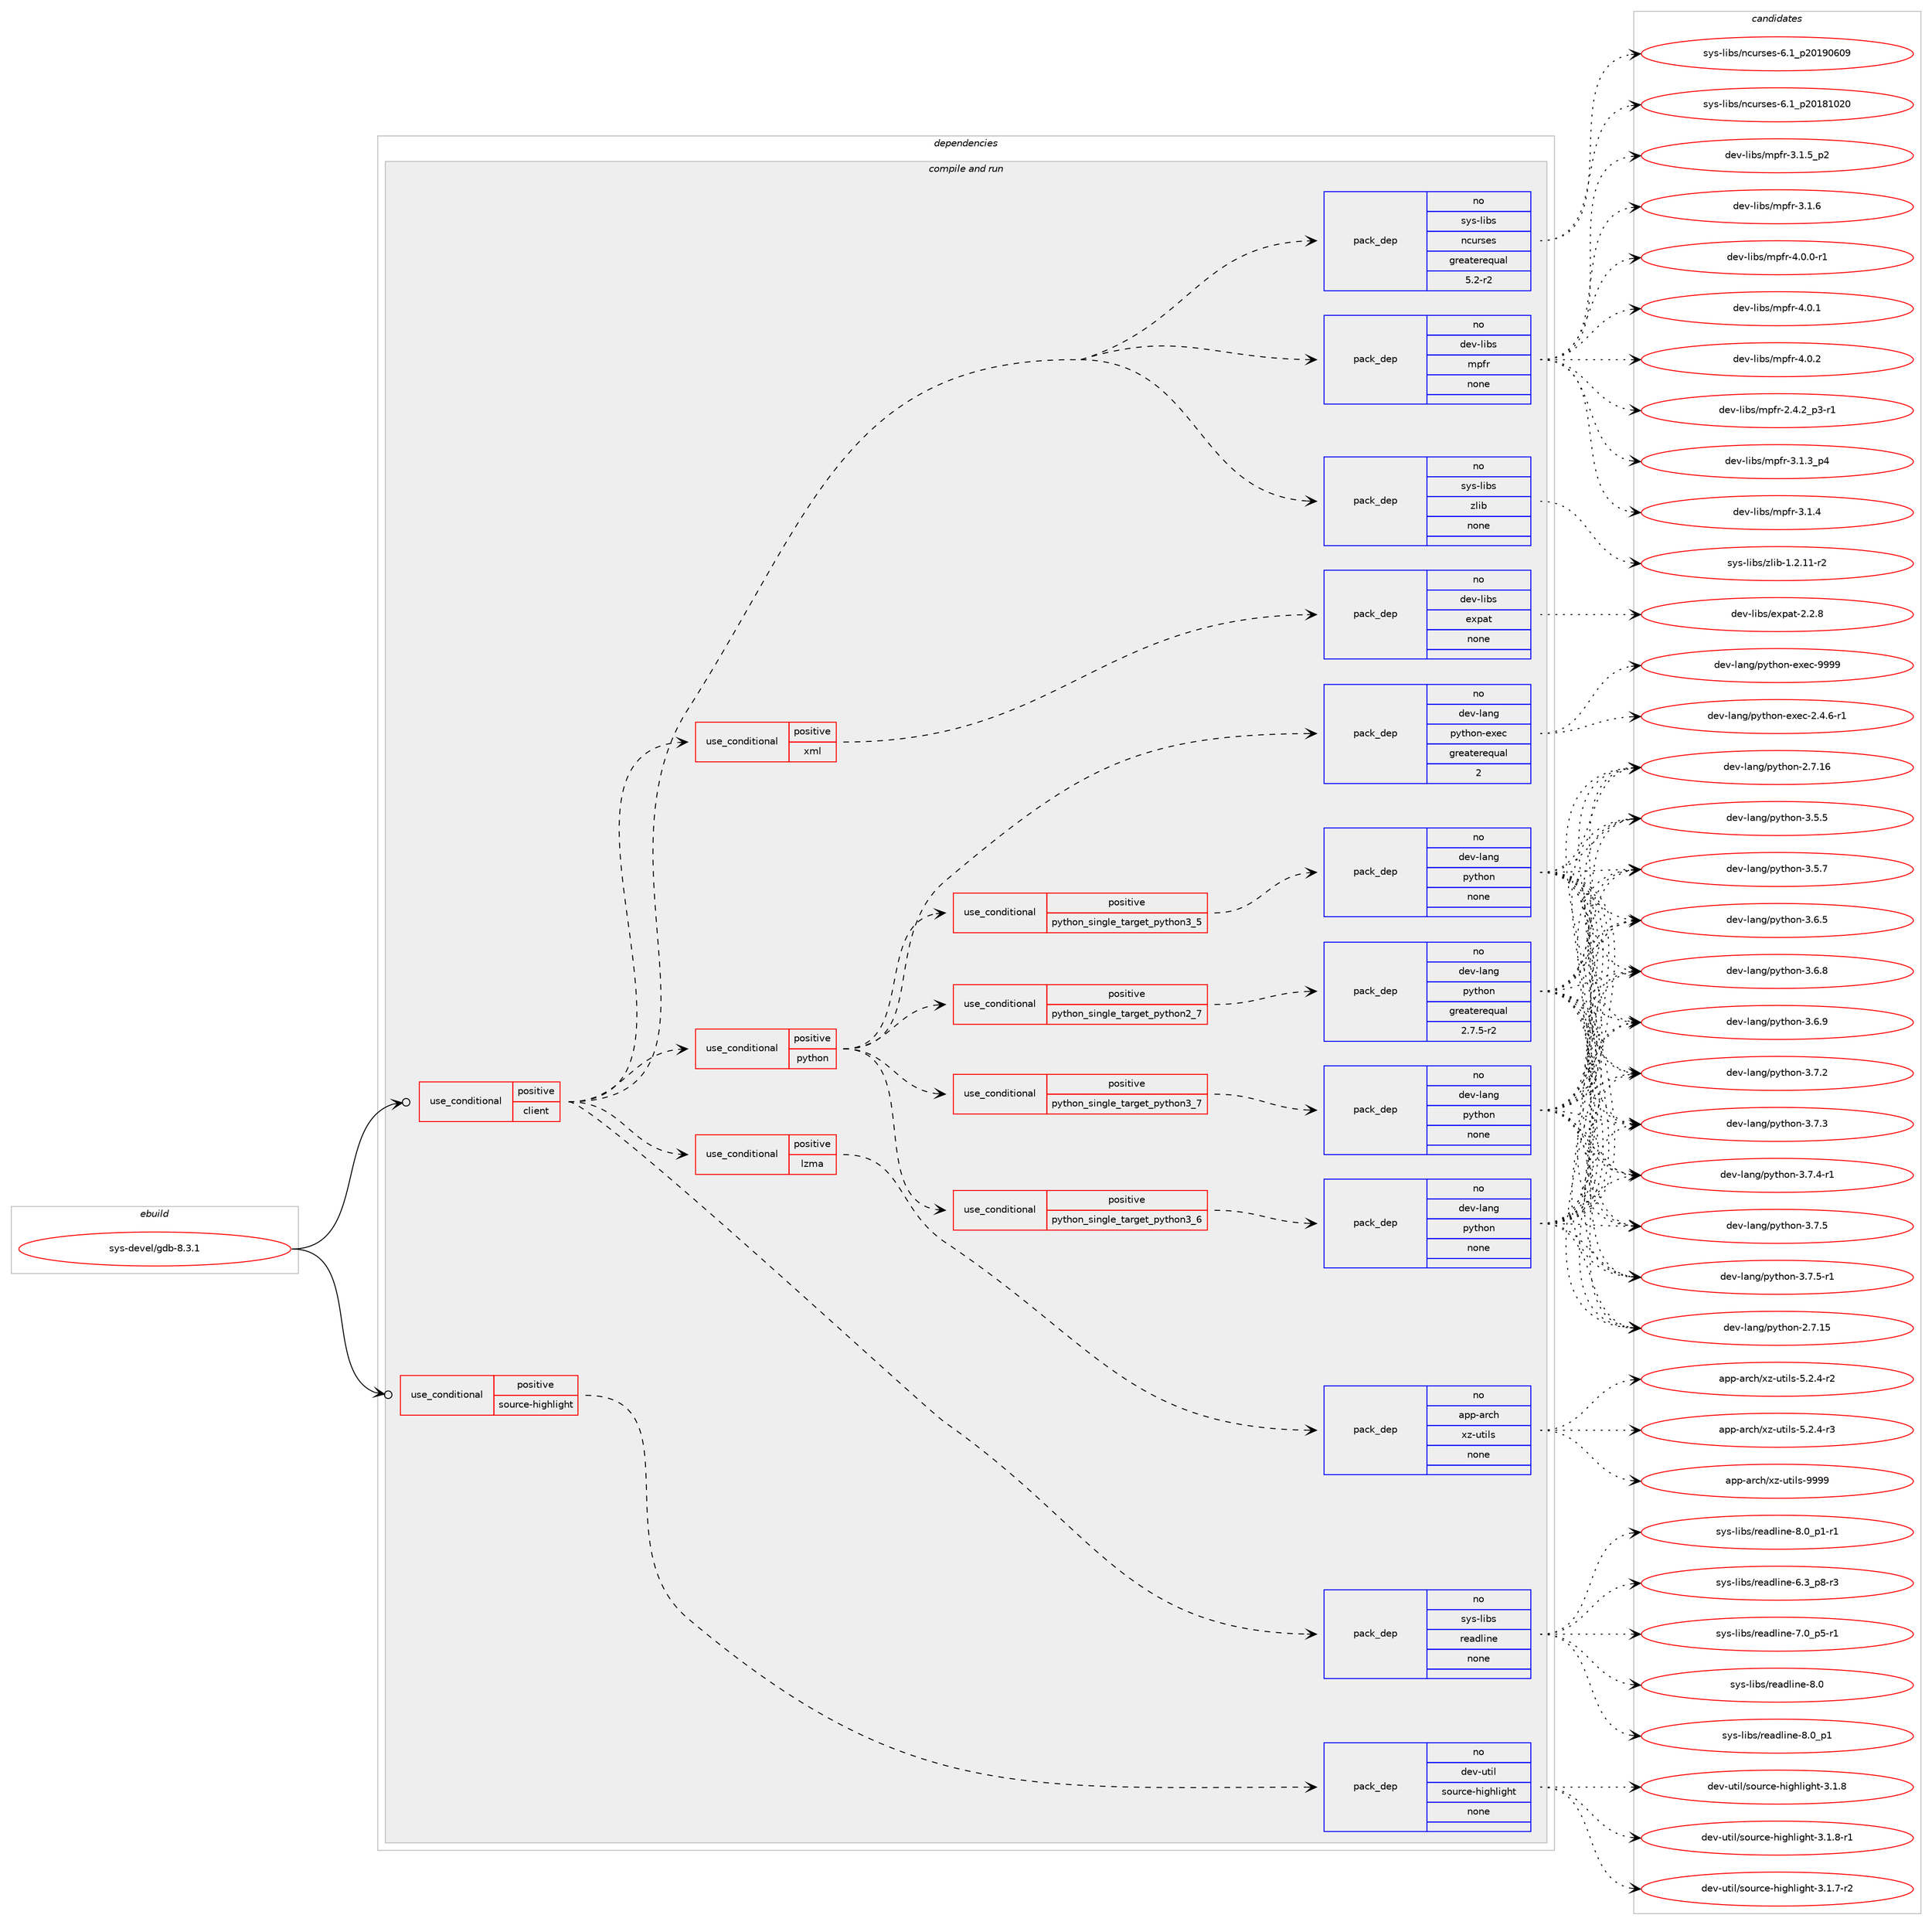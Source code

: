 digraph prolog {

# *************
# Graph options
# *************

newrank=true;
concentrate=true;
compound=true;
graph [rankdir=LR,fontname=Helvetica,fontsize=10,ranksep=1.5];#, ranksep=2.5, nodesep=0.2];
edge  [arrowhead=vee];
node  [fontname=Helvetica,fontsize=10];

# **********
# The ebuild
# **********

subgraph cluster_leftcol {
color=gray;
rank=same;
label=<<i>ebuild</i>>;
id [label="sys-devel/gdb-8.3.1", color=red, width=4, href="../sys-devel/gdb-8.3.1.svg"];
}

# ****************
# The dependencies
# ****************

subgraph cluster_midcol {
color=gray;
label=<<i>dependencies</i>>;
subgraph cluster_compile {
fillcolor="#eeeeee";
style=filled;
label=<<i>compile</i>>;
}
subgraph cluster_compileandrun {
fillcolor="#eeeeee";
style=filled;
label=<<i>compile and run</i>>;
subgraph cond213886 {
dependency889671 [label=<<TABLE BORDER="0" CELLBORDER="1" CELLSPACING="0" CELLPADDING="4"><TR><TD ROWSPAN="3" CELLPADDING="10">use_conditional</TD></TR><TR><TD>positive</TD></TR><TR><TD>client</TD></TR></TABLE>>, shape=none, color=red];
subgraph pack660223 {
dependency889672 [label=<<TABLE BORDER="0" CELLBORDER="1" CELLSPACING="0" CELLPADDING="4" WIDTH="220"><TR><TD ROWSPAN="6" CELLPADDING="30">pack_dep</TD></TR><TR><TD WIDTH="110">no</TD></TR><TR><TD>dev-libs</TD></TR><TR><TD>mpfr</TD></TR><TR><TD>none</TD></TR><TR><TD></TD></TR></TABLE>>, shape=none, color=blue];
}
dependency889671:e -> dependency889672:w [weight=20,style="dashed",arrowhead="vee"];
subgraph pack660224 {
dependency889673 [label=<<TABLE BORDER="0" CELLBORDER="1" CELLSPACING="0" CELLPADDING="4" WIDTH="220"><TR><TD ROWSPAN="6" CELLPADDING="30">pack_dep</TD></TR><TR><TD WIDTH="110">no</TD></TR><TR><TD>sys-libs</TD></TR><TR><TD>ncurses</TD></TR><TR><TD>greaterequal</TD></TR><TR><TD>5.2-r2</TD></TR></TABLE>>, shape=none, color=blue];
}
dependency889671:e -> dependency889673:w [weight=20,style="dashed",arrowhead="vee"];
subgraph pack660225 {
dependency889674 [label=<<TABLE BORDER="0" CELLBORDER="1" CELLSPACING="0" CELLPADDING="4" WIDTH="220"><TR><TD ROWSPAN="6" CELLPADDING="30">pack_dep</TD></TR><TR><TD WIDTH="110">no</TD></TR><TR><TD>sys-libs</TD></TR><TR><TD>readline</TD></TR><TR><TD>none</TD></TR><TR><TD></TD></TR></TABLE>>, shape=none, color=blue];
}
dependency889671:e -> dependency889674:w [weight=20,style="dashed",arrowhead="vee"];
subgraph cond213887 {
dependency889675 [label=<<TABLE BORDER="0" CELLBORDER="1" CELLSPACING="0" CELLPADDING="4"><TR><TD ROWSPAN="3" CELLPADDING="10">use_conditional</TD></TR><TR><TD>positive</TD></TR><TR><TD>lzma</TD></TR></TABLE>>, shape=none, color=red];
subgraph pack660226 {
dependency889676 [label=<<TABLE BORDER="0" CELLBORDER="1" CELLSPACING="0" CELLPADDING="4" WIDTH="220"><TR><TD ROWSPAN="6" CELLPADDING="30">pack_dep</TD></TR><TR><TD WIDTH="110">no</TD></TR><TR><TD>app-arch</TD></TR><TR><TD>xz-utils</TD></TR><TR><TD>none</TD></TR><TR><TD></TD></TR></TABLE>>, shape=none, color=blue];
}
dependency889675:e -> dependency889676:w [weight=20,style="dashed",arrowhead="vee"];
}
dependency889671:e -> dependency889675:w [weight=20,style="dashed",arrowhead="vee"];
subgraph cond213888 {
dependency889677 [label=<<TABLE BORDER="0" CELLBORDER="1" CELLSPACING="0" CELLPADDING="4"><TR><TD ROWSPAN="3" CELLPADDING="10">use_conditional</TD></TR><TR><TD>positive</TD></TR><TR><TD>python</TD></TR></TABLE>>, shape=none, color=red];
subgraph cond213889 {
dependency889678 [label=<<TABLE BORDER="0" CELLBORDER="1" CELLSPACING="0" CELLPADDING="4"><TR><TD ROWSPAN="3" CELLPADDING="10">use_conditional</TD></TR><TR><TD>positive</TD></TR><TR><TD>python_single_target_python2_7</TD></TR></TABLE>>, shape=none, color=red];
subgraph pack660227 {
dependency889679 [label=<<TABLE BORDER="0" CELLBORDER="1" CELLSPACING="0" CELLPADDING="4" WIDTH="220"><TR><TD ROWSPAN="6" CELLPADDING="30">pack_dep</TD></TR><TR><TD WIDTH="110">no</TD></TR><TR><TD>dev-lang</TD></TR><TR><TD>python</TD></TR><TR><TD>greaterequal</TD></TR><TR><TD>2.7.5-r2</TD></TR></TABLE>>, shape=none, color=blue];
}
dependency889678:e -> dependency889679:w [weight=20,style="dashed",arrowhead="vee"];
}
dependency889677:e -> dependency889678:w [weight=20,style="dashed",arrowhead="vee"];
subgraph cond213890 {
dependency889680 [label=<<TABLE BORDER="0" CELLBORDER="1" CELLSPACING="0" CELLPADDING="4"><TR><TD ROWSPAN="3" CELLPADDING="10">use_conditional</TD></TR><TR><TD>positive</TD></TR><TR><TD>python_single_target_python3_5</TD></TR></TABLE>>, shape=none, color=red];
subgraph pack660228 {
dependency889681 [label=<<TABLE BORDER="0" CELLBORDER="1" CELLSPACING="0" CELLPADDING="4" WIDTH="220"><TR><TD ROWSPAN="6" CELLPADDING="30">pack_dep</TD></TR><TR><TD WIDTH="110">no</TD></TR><TR><TD>dev-lang</TD></TR><TR><TD>python</TD></TR><TR><TD>none</TD></TR><TR><TD></TD></TR></TABLE>>, shape=none, color=blue];
}
dependency889680:e -> dependency889681:w [weight=20,style="dashed",arrowhead="vee"];
}
dependency889677:e -> dependency889680:w [weight=20,style="dashed",arrowhead="vee"];
subgraph cond213891 {
dependency889682 [label=<<TABLE BORDER="0" CELLBORDER="1" CELLSPACING="0" CELLPADDING="4"><TR><TD ROWSPAN="3" CELLPADDING="10">use_conditional</TD></TR><TR><TD>positive</TD></TR><TR><TD>python_single_target_python3_6</TD></TR></TABLE>>, shape=none, color=red];
subgraph pack660229 {
dependency889683 [label=<<TABLE BORDER="0" CELLBORDER="1" CELLSPACING="0" CELLPADDING="4" WIDTH="220"><TR><TD ROWSPAN="6" CELLPADDING="30">pack_dep</TD></TR><TR><TD WIDTH="110">no</TD></TR><TR><TD>dev-lang</TD></TR><TR><TD>python</TD></TR><TR><TD>none</TD></TR><TR><TD></TD></TR></TABLE>>, shape=none, color=blue];
}
dependency889682:e -> dependency889683:w [weight=20,style="dashed",arrowhead="vee"];
}
dependency889677:e -> dependency889682:w [weight=20,style="dashed",arrowhead="vee"];
subgraph cond213892 {
dependency889684 [label=<<TABLE BORDER="0" CELLBORDER="1" CELLSPACING="0" CELLPADDING="4"><TR><TD ROWSPAN="3" CELLPADDING="10">use_conditional</TD></TR><TR><TD>positive</TD></TR><TR><TD>python_single_target_python3_7</TD></TR></TABLE>>, shape=none, color=red];
subgraph pack660230 {
dependency889685 [label=<<TABLE BORDER="0" CELLBORDER="1" CELLSPACING="0" CELLPADDING="4" WIDTH="220"><TR><TD ROWSPAN="6" CELLPADDING="30">pack_dep</TD></TR><TR><TD WIDTH="110">no</TD></TR><TR><TD>dev-lang</TD></TR><TR><TD>python</TD></TR><TR><TD>none</TD></TR><TR><TD></TD></TR></TABLE>>, shape=none, color=blue];
}
dependency889684:e -> dependency889685:w [weight=20,style="dashed",arrowhead="vee"];
}
dependency889677:e -> dependency889684:w [weight=20,style="dashed",arrowhead="vee"];
subgraph pack660231 {
dependency889686 [label=<<TABLE BORDER="0" CELLBORDER="1" CELLSPACING="0" CELLPADDING="4" WIDTH="220"><TR><TD ROWSPAN="6" CELLPADDING="30">pack_dep</TD></TR><TR><TD WIDTH="110">no</TD></TR><TR><TD>dev-lang</TD></TR><TR><TD>python-exec</TD></TR><TR><TD>greaterequal</TD></TR><TR><TD>2</TD></TR></TABLE>>, shape=none, color=blue];
}
dependency889677:e -> dependency889686:w [weight=20,style="dashed",arrowhead="vee"];
}
dependency889671:e -> dependency889677:w [weight=20,style="dashed",arrowhead="vee"];
subgraph cond213893 {
dependency889687 [label=<<TABLE BORDER="0" CELLBORDER="1" CELLSPACING="0" CELLPADDING="4"><TR><TD ROWSPAN="3" CELLPADDING="10">use_conditional</TD></TR><TR><TD>positive</TD></TR><TR><TD>xml</TD></TR></TABLE>>, shape=none, color=red];
subgraph pack660232 {
dependency889688 [label=<<TABLE BORDER="0" CELLBORDER="1" CELLSPACING="0" CELLPADDING="4" WIDTH="220"><TR><TD ROWSPAN="6" CELLPADDING="30">pack_dep</TD></TR><TR><TD WIDTH="110">no</TD></TR><TR><TD>dev-libs</TD></TR><TR><TD>expat</TD></TR><TR><TD>none</TD></TR><TR><TD></TD></TR></TABLE>>, shape=none, color=blue];
}
dependency889687:e -> dependency889688:w [weight=20,style="dashed",arrowhead="vee"];
}
dependency889671:e -> dependency889687:w [weight=20,style="dashed",arrowhead="vee"];
subgraph pack660233 {
dependency889689 [label=<<TABLE BORDER="0" CELLBORDER="1" CELLSPACING="0" CELLPADDING="4" WIDTH="220"><TR><TD ROWSPAN="6" CELLPADDING="30">pack_dep</TD></TR><TR><TD WIDTH="110">no</TD></TR><TR><TD>sys-libs</TD></TR><TR><TD>zlib</TD></TR><TR><TD>none</TD></TR><TR><TD></TD></TR></TABLE>>, shape=none, color=blue];
}
dependency889671:e -> dependency889689:w [weight=20,style="dashed",arrowhead="vee"];
}
id:e -> dependency889671:w [weight=20,style="solid",arrowhead="odotvee"];
subgraph cond213894 {
dependency889690 [label=<<TABLE BORDER="0" CELLBORDER="1" CELLSPACING="0" CELLPADDING="4"><TR><TD ROWSPAN="3" CELLPADDING="10">use_conditional</TD></TR><TR><TD>positive</TD></TR><TR><TD>source-highlight</TD></TR></TABLE>>, shape=none, color=red];
subgraph pack660234 {
dependency889691 [label=<<TABLE BORDER="0" CELLBORDER="1" CELLSPACING="0" CELLPADDING="4" WIDTH="220"><TR><TD ROWSPAN="6" CELLPADDING="30">pack_dep</TD></TR><TR><TD WIDTH="110">no</TD></TR><TR><TD>dev-util</TD></TR><TR><TD>source-highlight</TD></TR><TR><TD>none</TD></TR><TR><TD></TD></TR></TABLE>>, shape=none, color=blue];
}
dependency889690:e -> dependency889691:w [weight=20,style="dashed",arrowhead="vee"];
}
id:e -> dependency889690:w [weight=20,style="solid",arrowhead="odotvee"];
}
subgraph cluster_run {
fillcolor="#eeeeee";
style=filled;
label=<<i>run</i>>;
}
}

# **************
# The candidates
# **************

subgraph cluster_choices {
rank=same;
color=gray;
label=<<i>candidates</i>>;

subgraph choice660223 {
color=black;
nodesep=1;
choice10010111845108105981154710911210211445504652465095112514511449 [label="dev-libs/mpfr-2.4.2_p3-r1", color=red, width=4,href="../dev-libs/mpfr-2.4.2_p3-r1.svg"];
choice1001011184510810598115471091121021144551464946519511252 [label="dev-libs/mpfr-3.1.3_p4", color=red, width=4,href="../dev-libs/mpfr-3.1.3_p4.svg"];
choice100101118451081059811547109112102114455146494652 [label="dev-libs/mpfr-3.1.4", color=red, width=4,href="../dev-libs/mpfr-3.1.4.svg"];
choice1001011184510810598115471091121021144551464946539511250 [label="dev-libs/mpfr-3.1.5_p2", color=red, width=4,href="../dev-libs/mpfr-3.1.5_p2.svg"];
choice100101118451081059811547109112102114455146494654 [label="dev-libs/mpfr-3.1.6", color=red, width=4,href="../dev-libs/mpfr-3.1.6.svg"];
choice1001011184510810598115471091121021144552464846484511449 [label="dev-libs/mpfr-4.0.0-r1", color=red, width=4,href="../dev-libs/mpfr-4.0.0-r1.svg"];
choice100101118451081059811547109112102114455246484649 [label="dev-libs/mpfr-4.0.1", color=red, width=4,href="../dev-libs/mpfr-4.0.1.svg"];
choice100101118451081059811547109112102114455246484650 [label="dev-libs/mpfr-4.0.2", color=red, width=4,href="../dev-libs/mpfr-4.0.2.svg"];
dependency889672:e -> choice10010111845108105981154710911210211445504652465095112514511449:w [style=dotted,weight="100"];
dependency889672:e -> choice1001011184510810598115471091121021144551464946519511252:w [style=dotted,weight="100"];
dependency889672:e -> choice100101118451081059811547109112102114455146494652:w [style=dotted,weight="100"];
dependency889672:e -> choice1001011184510810598115471091121021144551464946539511250:w [style=dotted,weight="100"];
dependency889672:e -> choice100101118451081059811547109112102114455146494654:w [style=dotted,weight="100"];
dependency889672:e -> choice1001011184510810598115471091121021144552464846484511449:w [style=dotted,weight="100"];
dependency889672:e -> choice100101118451081059811547109112102114455246484649:w [style=dotted,weight="100"];
dependency889672:e -> choice100101118451081059811547109112102114455246484650:w [style=dotted,weight="100"];
}
subgraph choice660224 {
color=black;
nodesep=1;
choice1151211154510810598115471109911711411510111545544649951125048495649485048 [label="sys-libs/ncurses-6.1_p20181020", color=red, width=4,href="../sys-libs/ncurses-6.1_p20181020.svg"];
choice1151211154510810598115471109911711411510111545544649951125048495748544857 [label="sys-libs/ncurses-6.1_p20190609", color=red, width=4,href="../sys-libs/ncurses-6.1_p20190609.svg"];
dependency889673:e -> choice1151211154510810598115471109911711411510111545544649951125048495649485048:w [style=dotted,weight="100"];
dependency889673:e -> choice1151211154510810598115471109911711411510111545544649951125048495748544857:w [style=dotted,weight="100"];
}
subgraph choice660225 {
color=black;
nodesep=1;
choice115121115451081059811547114101971001081051101014554465195112564511451 [label="sys-libs/readline-6.3_p8-r3", color=red, width=4,href="../sys-libs/readline-6.3_p8-r3.svg"];
choice115121115451081059811547114101971001081051101014555464895112534511449 [label="sys-libs/readline-7.0_p5-r1", color=red, width=4,href="../sys-libs/readline-7.0_p5-r1.svg"];
choice1151211154510810598115471141019710010810511010145564648 [label="sys-libs/readline-8.0", color=red, width=4,href="../sys-libs/readline-8.0.svg"];
choice11512111545108105981154711410197100108105110101455646489511249 [label="sys-libs/readline-8.0_p1", color=red, width=4,href="../sys-libs/readline-8.0_p1.svg"];
choice115121115451081059811547114101971001081051101014556464895112494511449 [label="sys-libs/readline-8.0_p1-r1", color=red, width=4,href="../sys-libs/readline-8.0_p1-r1.svg"];
dependency889674:e -> choice115121115451081059811547114101971001081051101014554465195112564511451:w [style=dotted,weight="100"];
dependency889674:e -> choice115121115451081059811547114101971001081051101014555464895112534511449:w [style=dotted,weight="100"];
dependency889674:e -> choice1151211154510810598115471141019710010810511010145564648:w [style=dotted,weight="100"];
dependency889674:e -> choice11512111545108105981154711410197100108105110101455646489511249:w [style=dotted,weight="100"];
dependency889674:e -> choice115121115451081059811547114101971001081051101014556464895112494511449:w [style=dotted,weight="100"];
}
subgraph choice660226 {
color=black;
nodesep=1;
choice9711211245971149910447120122451171161051081154553465046524511450 [label="app-arch/xz-utils-5.2.4-r2", color=red, width=4,href="../app-arch/xz-utils-5.2.4-r2.svg"];
choice9711211245971149910447120122451171161051081154553465046524511451 [label="app-arch/xz-utils-5.2.4-r3", color=red, width=4,href="../app-arch/xz-utils-5.2.4-r3.svg"];
choice9711211245971149910447120122451171161051081154557575757 [label="app-arch/xz-utils-9999", color=red, width=4,href="../app-arch/xz-utils-9999.svg"];
dependency889676:e -> choice9711211245971149910447120122451171161051081154553465046524511450:w [style=dotted,weight="100"];
dependency889676:e -> choice9711211245971149910447120122451171161051081154553465046524511451:w [style=dotted,weight="100"];
dependency889676:e -> choice9711211245971149910447120122451171161051081154557575757:w [style=dotted,weight="100"];
}
subgraph choice660227 {
color=black;
nodesep=1;
choice10010111845108971101034711212111610411111045504655464953 [label="dev-lang/python-2.7.15", color=red, width=4,href="../dev-lang/python-2.7.15.svg"];
choice10010111845108971101034711212111610411111045504655464954 [label="dev-lang/python-2.7.16", color=red, width=4,href="../dev-lang/python-2.7.16.svg"];
choice100101118451089711010347112121116104111110455146534653 [label="dev-lang/python-3.5.5", color=red, width=4,href="../dev-lang/python-3.5.5.svg"];
choice100101118451089711010347112121116104111110455146534655 [label="dev-lang/python-3.5.7", color=red, width=4,href="../dev-lang/python-3.5.7.svg"];
choice100101118451089711010347112121116104111110455146544653 [label="dev-lang/python-3.6.5", color=red, width=4,href="../dev-lang/python-3.6.5.svg"];
choice100101118451089711010347112121116104111110455146544656 [label="dev-lang/python-3.6.8", color=red, width=4,href="../dev-lang/python-3.6.8.svg"];
choice100101118451089711010347112121116104111110455146544657 [label="dev-lang/python-3.6.9", color=red, width=4,href="../dev-lang/python-3.6.9.svg"];
choice100101118451089711010347112121116104111110455146554650 [label="dev-lang/python-3.7.2", color=red, width=4,href="../dev-lang/python-3.7.2.svg"];
choice100101118451089711010347112121116104111110455146554651 [label="dev-lang/python-3.7.3", color=red, width=4,href="../dev-lang/python-3.7.3.svg"];
choice1001011184510897110103471121211161041111104551465546524511449 [label="dev-lang/python-3.7.4-r1", color=red, width=4,href="../dev-lang/python-3.7.4-r1.svg"];
choice100101118451089711010347112121116104111110455146554653 [label="dev-lang/python-3.7.5", color=red, width=4,href="../dev-lang/python-3.7.5.svg"];
choice1001011184510897110103471121211161041111104551465546534511449 [label="dev-lang/python-3.7.5-r1", color=red, width=4,href="../dev-lang/python-3.7.5-r1.svg"];
dependency889679:e -> choice10010111845108971101034711212111610411111045504655464953:w [style=dotted,weight="100"];
dependency889679:e -> choice10010111845108971101034711212111610411111045504655464954:w [style=dotted,weight="100"];
dependency889679:e -> choice100101118451089711010347112121116104111110455146534653:w [style=dotted,weight="100"];
dependency889679:e -> choice100101118451089711010347112121116104111110455146534655:w [style=dotted,weight="100"];
dependency889679:e -> choice100101118451089711010347112121116104111110455146544653:w [style=dotted,weight="100"];
dependency889679:e -> choice100101118451089711010347112121116104111110455146544656:w [style=dotted,weight="100"];
dependency889679:e -> choice100101118451089711010347112121116104111110455146544657:w [style=dotted,weight="100"];
dependency889679:e -> choice100101118451089711010347112121116104111110455146554650:w [style=dotted,weight="100"];
dependency889679:e -> choice100101118451089711010347112121116104111110455146554651:w [style=dotted,weight="100"];
dependency889679:e -> choice1001011184510897110103471121211161041111104551465546524511449:w [style=dotted,weight="100"];
dependency889679:e -> choice100101118451089711010347112121116104111110455146554653:w [style=dotted,weight="100"];
dependency889679:e -> choice1001011184510897110103471121211161041111104551465546534511449:w [style=dotted,weight="100"];
}
subgraph choice660228 {
color=black;
nodesep=1;
choice10010111845108971101034711212111610411111045504655464953 [label="dev-lang/python-2.7.15", color=red, width=4,href="../dev-lang/python-2.7.15.svg"];
choice10010111845108971101034711212111610411111045504655464954 [label="dev-lang/python-2.7.16", color=red, width=4,href="../dev-lang/python-2.7.16.svg"];
choice100101118451089711010347112121116104111110455146534653 [label="dev-lang/python-3.5.5", color=red, width=4,href="../dev-lang/python-3.5.5.svg"];
choice100101118451089711010347112121116104111110455146534655 [label="dev-lang/python-3.5.7", color=red, width=4,href="../dev-lang/python-3.5.7.svg"];
choice100101118451089711010347112121116104111110455146544653 [label="dev-lang/python-3.6.5", color=red, width=4,href="../dev-lang/python-3.6.5.svg"];
choice100101118451089711010347112121116104111110455146544656 [label="dev-lang/python-3.6.8", color=red, width=4,href="../dev-lang/python-3.6.8.svg"];
choice100101118451089711010347112121116104111110455146544657 [label="dev-lang/python-3.6.9", color=red, width=4,href="../dev-lang/python-3.6.9.svg"];
choice100101118451089711010347112121116104111110455146554650 [label="dev-lang/python-3.7.2", color=red, width=4,href="../dev-lang/python-3.7.2.svg"];
choice100101118451089711010347112121116104111110455146554651 [label="dev-lang/python-3.7.3", color=red, width=4,href="../dev-lang/python-3.7.3.svg"];
choice1001011184510897110103471121211161041111104551465546524511449 [label="dev-lang/python-3.7.4-r1", color=red, width=4,href="../dev-lang/python-3.7.4-r1.svg"];
choice100101118451089711010347112121116104111110455146554653 [label="dev-lang/python-3.7.5", color=red, width=4,href="../dev-lang/python-3.7.5.svg"];
choice1001011184510897110103471121211161041111104551465546534511449 [label="dev-lang/python-3.7.5-r1", color=red, width=4,href="../dev-lang/python-3.7.5-r1.svg"];
dependency889681:e -> choice10010111845108971101034711212111610411111045504655464953:w [style=dotted,weight="100"];
dependency889681:e -> choice10010111845108971101034711212111610411111045504655464954:w [style=dotted,weight="100"];
dependency889681:e -> choice100101118451089711010347112121116104111110455146534653:w [style=dotted,weight="100"];
dependency889681:e -> choice100101118451089711010347112121116104111110455146534655:w [style=dotted,weight="100"];
dependency889681:e -> choice100101118451089711010347112121116104111110455146544653:w [style=dotted,weight="100"];
dependency889681:e -> choice100101118451089711010347112121116104111110455146544656:w [style=dotted,weight="100"];
dependency889681:e -> choice100101118451089711010347112121116104111110455146544657:w [style=dotted,weight="100"];
dependency889681:e -> choice100101118451089711010347112121116104111110455146554650:w [style=dotted,weight="100"];
dependency889681:e -> choice100101118451089711010347112121116104111110455146554651:w [style=dotted,weight="100"];
dependency889681:e -> choice1001011184510897110103471121211161041111104551465546524511449:w [style=dotted,weight="100"];
dependency889681:e -> choice100101118451089711010347112121116104111110455146554653:w [style=dotted,weight="100"];
dependency889681:e -> choice1001011184510897110103471121211161041111104551465546534511449:w [style=dotted,weight="100"];
}
subgraph choice660229 {
color=black;
nodesep=1;
choice10010111845108971101034711212111610411111045504655464953 [label="dev-lang/python-2.7.15", color=red, width=4,href="../dev-lang/python-2.7.15.svg"];
choice10010111845108971101034711212111610411111045504655464954 [label="dev-lang/python-2.7.16", color=red, width=4,href="../dev-lang/python-2.7.16.svg"];
choice100101118451089711010347112121116104111110455146534653 [label="dev-lang/python-3.5.5", color=red, width=4,href="../dev-lang/python-3.5.5.svg"];
choice100101118451089711010347112121116104111110455146534655 [label="dev-lang/python-3.5.7", color=red, width=4,href="../dev-lang/python-3.5.7.svg"];
choice100101118451089711010347112121116104111110455146544653 [label="dev-lang/python-3.6.5", color=red, width=4,href="../dev-lang/python-3.6.5.svg"];
choice100101118451089711010347112121116104111110455146544656 [label="dev-lang/python-3.6.8", color=red, width=4,href="../dev-lang/python-3.6.8.svg"];
choice100101118451089711010347112121116104111110455146544657 [label="dev-lang/python-3.6.9", color=red, width=4,href="../dev-lang/python-3.6.9.svg"];
choice100101118451089711010347112121116104111110455146554650 [label="dev-lang/python-3.7.2", color=red, width=4,href="../dev-lang/python-3.7.2.svg"];
choice100101118451089711010347112121116104111110455146554651 [label="dev-lang/python-3.7.3", color=red, width=4,href="../dev-lang/python-3.7.3.svg"];
choice1001011184510897110103471121211161041111104551465546524511449 [label="dev-lang/python-3.7.4-r1", color=red, width=4,href="../dev-lang/python-3.7.4-r1.svg"];
choice100101118451089711010347112121116104111110455146554653 [label="dev-lang/python-3.7.5", color=red, width=4,href="../dev-lang/python-3.7.5.svg"];
choice1001011184510897110103471121211161041111104551465546534511449 [label="dev-lang/python-3.7.5-r1", color=red, width=4,href="../dev-lang/python-3.7.5-r1.svg"];
dependency889683:e -> choice10010111845108971101034711212111610411111045504655464953:w [style=dotted,weight="100"];
dependency889683:e -> choice10010111845108971101034711212111610411111045504655464954:w [style=dotted,weight="100"];
dependency889683:e -> choice100101118451089711010347112121116104111110455146534653:w [style=dotted,weight="100"];
dependency889683:e -> choice100101118451089711010347112121116104111110455146534655:w [style=dotted,weight="100"];
dependency889683:e -> choice100101118451089711010347112121116104111110455146544653:w [style=dotted,weight="100"];
dependency889683:e -> choice100101118451089711010347112121116104111110455146544656:w [style=dotted,weight="100"];
dependency889683:e -> choice100101118451089711010347112121116104111110455146544657:w [style=dotted,weight="100"];
dependency889683:e -> choice100101118451089711010347112121116104111110455146554650:w [style=dotted,weight="100"];
dependency889683:e -> choice100101118451089711010347112121116104111110455146554651:w [style=dotted,weight="100"];
dependency889683:e -> choice1001011184510897110103471121211161041111104551465546524511449:w [style=dotted,weight="100"];
dependency889683:e -> choice100101118451089711010347112121116104111110455146554653:w [style=dotted,weight="100"];
dependency889683:e -> choice1001011184510897110103471121211161041111104551465546534511449:w [style=dotted,weight="100"];
}
subgraph choice660230 {
color=black;
nodesep=1;
choice10010111845108971101034711212111610411111045504655464953 [label="dev-lang/python-2.7.15", color=red, width=4,href="../dev-lang/python-2.7.15.svg"];
choice10010111845108971101034711212111610411111045504655464954 [label="dev-lang/python-2.7.16", color=red, width=4,href="../dev-lang/python-2.7.16.svg"];
choice100101118451089711010347112121116104111110455146534653 [label="dev-lang/python-3.5.5", color=red, width=4,href="../dev-lang/python-3.5.5.svg"];
choice100101118451089711010347112121116104111110455146534655 [label="dev-lang/python-3.5.7", color=red, width=4,href="../dev-lang/python-3.5.7.svg"];
choice100101118451089711010347112121116104111110455146544653 [label="dev-lang/python-3.6.5", color=red, width=4,href="../dev-lang/python-3.6.5.svg"];
choice100101118451089711010347112121116104111110455146544656 [label="dev-lang/python-3.6.8", color=red, width=4,href="../dev-lang/python-3.6.8.svg"];
choice100101118451089711010347112121116104111110455146544657 [label="dev-lang/python-3.6.9", color=red, width=4,href="../dev-lang/python-3.6.9.svg"];
choice100101118451089711010347112121116104111110455146554650 [label="dev-lang/python-3.7.2", color=red, width=4,href="../dev-lang/python-3.7.2.svg"];
choice100101118451089711010347112121116104111110455146554651 [label="dev-lang/python-3.7.3", color=red, width=4,href="../dev-lang/python-3.7.3.svg"];
choice1001011184510897110103471121211161041111104551465546524511449 [label="dev-lang/python-3.7.4-r1", color=red, width=4,href="../dev-lang/python-3.7.4-r1.svg"];
choice100101118451089711010347112121116104111110455146554653 [label="dev-lang/python-3.7.5", color=red, width=4,href="../dev-lang/python-3.7.5.svg"];
choice1001011184510897110103471121211161041111104551465546534511449 [label="dev-lang/python-3.7.5-r1", color=red, width=4,href="../dev-lang/python-3.7.5-r1.svg"];
dependency889685:e -> choice10010111845108971101034711212111610411111045504655464953:w [style=dotted,weight="100"];
dependency889685:e -> choice10010111845108971101034711212111610411111045504655464954:w [style=dotted,weight="100"];
dependency889685:e -> choice100101118451089711010347112121116104111110455146534653:w [style=dotted,weight="100"];
dependency889685:e -> choice100101118451089711010347112121116104111110455146534655:w [style=dotted,weight="100"];
dependency889685:e -> choice100101118451089711010347112121116104111110455146544653:w [style=dotted,weight="100"];
dependency889685:e -> choice100101118451089711010347112121116104111110455146544656:w [style=dotted,weight="100"];
dependency889685:e -> choice100101118451089711010347112121116104111110455146544657:w [style=dotted,weight="100"];
dependency889685:e -> choice100101118451089711010347112121116104111110455146554650:w [style=dotted,weight="100"];
dependency889685:e -> choice100101118451089711010347112121116104111110455146554651:w [style=dotted,weight="100"];
dependency889685:e -> choice1001011184510897110103471121211161041111104551465546524511449:w [style=dotted,weight="100"];
dependency889685:e -> choice100101118451089711010347112121116104111110455146554653:w [style=dotted,weight="100"];
dependency889685:e -> choice1001011184510897110103471121211161041111104551465546534511449:w [style=dotted,weight="100"];
}
subgraph choice660231 {
color=black;
nodesep=1;
choice10010111845108971101034711212111610411111045101120101994550465246544511449 [label="dev-lang/python-exec-2.4.6-r1", color=red, width=4,href="../dev-lang/python-exec-2.4.6-r1.svg"];
choice10010111845108971101034711212111610411111045101120101994557575757 [label="dev-lang/python-exec-9999", color=red, width=4,href="../dev-lang/python-exec-9999.svg"];
dependency889686:e -> choice10010111845108971101034711212111610411111045101120101994550465246544511449:w [style=dotted,weight="100"];
dependency889686:e -> choice10010111845108971101034711212111610411111045101120101994557575757:w [style=dotted,weight="100"];
}
subgraph choice660232 {
color=black;
nodesep=1;
choice10010111845108105981154710112011297116455046504656 [label="dev-libs/expat-2.2.8", color=red, width=4,href="../dev-libs/expat-2.2.8.svg"];
dependency889688:e -> choice10010111845108105981154710112011297116455046504656:w [style=dotted,weight="100"];
}
subgraph choice660233 {
color=black;
nodesep=1;
choice11512111545108105981154712210810598454946504649494511450 [label="sys-libs/zlib-1.2.11-r2", color=red, width=4,href="../sys-libs/zlib-1.2.11-r2.svg"];
dependency889689:e -> choice11512111545108105981154712210810598454946504649494511450:w [style=dotted,weight="100"];
}
subgraph choice660234 {
color=black;
nodesep=1;
choice100101118451171161051084711511111711499101451041051031041081051031041164551464946554511450 [label="dev-util/source-highlight-3.1.7-r2", color=red, width=4,href="../dev-util/source-highlight-3.1.7-r2.svg"];
choice10010111845117116105108471151111171149910145104105103104108105103104116455146494656 [label="dev-util/source-highlight-3.1.8", color=red, width=4,href="../dev-util/source-highlight-3.1.8.svg"];
choice100101118451171161051084711511111711499101451041051031041081051031041164551464946564511449 [label="dev-util/source-highlight-3.1.8-r1", color=red, width=4,href="../dev-util/source-highlight-3.1.8-r1.svg"];
dependency889691:e -> choice100101118451171161051084711511111711499101451041051031041081051031041164551464946554511450:w [style=dotted,weight="100"];
dependency889691:e -> choice10010111845117116105108471151111171149910145104105103104108105103104116455146494656:w [style=dotted,weight="100"];
dependency889691:e -> choice100101118451171161051084711511111711499101451041051031041081051031041164551464946564511449:w [style=dotted,weight="100"];
}
}

}
